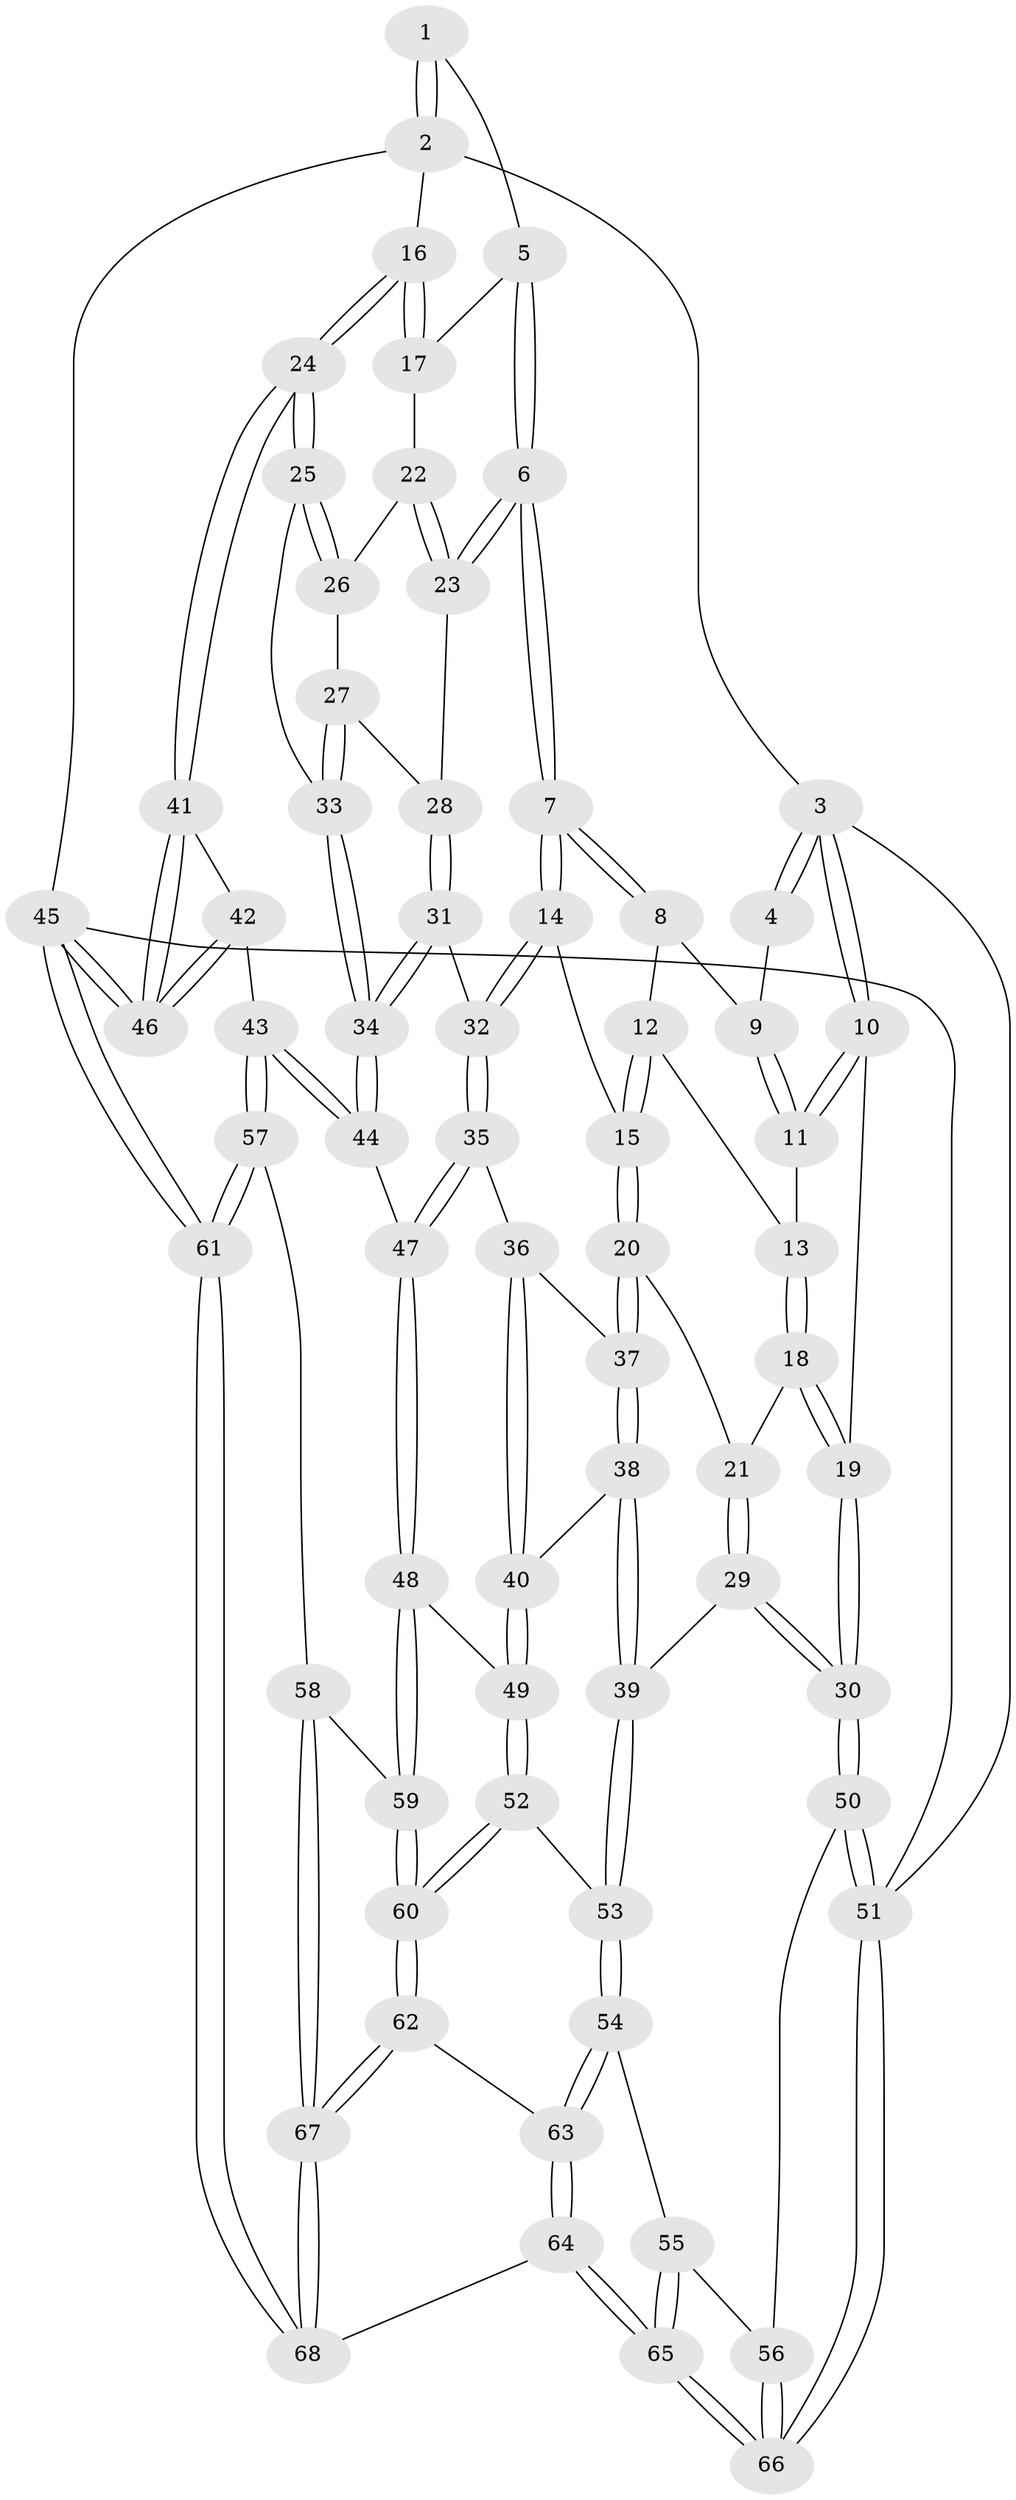 // Generated by graph-tools (version 1.1) at 2025/27/03/09/25 03:27:17]
// undirected, 68 vertices, 167 edges
graph export_dot {
graph [start="1"]
  node [color=gray90,style=filled];
  1 [pos="+0.6536846242153235+0"];
  2 [pos="+1+0"];
  3 [pos="+0+0"];
  4 [pos="+0.29305629479323797+0"];
  5 [pos="+0.6399355646880102+0.07976216669436138"];
  6 [pos="+0.551881138858308+0.2525920457995474"];
  7 [pos="+0.5141977571061426+0.2760791098210209"];
  8 [pos="+0.2802232979444011+0"];
  9 [pos="+0.2800438879383211+0"];
  10 [pos="+0+0.11851956159313637"];
  11 [pos="+0+0.10506947405702152"];
  12 [pos="+0.2099987595013497+0.09642121030963735"];
  13 [pos="+0.1626453399630713+0.14545139171405405"];
  14 [pos="+0.5021724469833875+0.29694561654456125"];
  15 [pos="+0.3758847240015346+0.33984629013221074"];
  16 [pos="+1+0"];
  17 [pos="+0.8883054024435945+0.18312629894862684"];
  18 [pos="+0.1523229841644041+0.20394015624877698"];
  19 [pos="+0+0.3592455213404562"];
  20 [pos="+0.3205873671263681+0.37569653713146417"];
  21 [pos="+0.1936388601281415+0.3209709787104433"];
  22 [pos="+0.83267103666687+0.27407765325146355"];
  23 [pos="+0.764492319914551+0.3076765020643211"];
  24 [pos="+1+0.4561751687611179"];
  25 [pos="+1+0.44029758788331913"];
  26 [pos="+0.8881446757197771+0.3454990163451861"];
  27 [pos="+0.8254660295926957+0.448032422501057"];
  28 [pos="+0.7685315548336383+0.3806565786198841"];
  29 [pos="+0+0.4456063392076802"];
  30 [pos="+0+0.43932479860567636"];
  31 [pos="+0.6854213902818336+0.4815332099026774"];
  32 [pos="+0.5642006764547233+0.45909098075525034"];
  33 [pos="+0.8488545081082518+0.4951274384556989"];
  34 [pos="+0.7932419843535267+0.5843034612353011"];
  35 [pos="+0.5603725755672013+0.4738799425643118"];
  36 [pos="+0.4236366024854943+0.5334750094746624"];
  37 [pos="+0.3014002466257685+0.4423665864005159"];
  38 [pos="+0.24310144780991558+0.5535845766067052"];
  39 [pos="+0.22326298102691897+0.570484269288183"];
  40 [pos="+0.4125542502122297+0.6113994908851916"];
  41 [pos="+1+0.5389160700327569"];
  42 [pos="+0.8500614253551362+0.6770306181700942"];
  43 [pos="+0.8299992813946864+0.6806073940493008"];
  44 [pos="+0.7946147874973049+0.6221018615673244"];
  45 [pos="+1+1"];
  46 [pos="+1+0.9535027801221071"];
  47 [pos="+0.5533745477375605+0.6411286105950119"];
  48 [pos="+0.5325457016310214+0.6729327797706062"];
  49 [pos="+0.4334071509683889+0.6310047318150028"];
  50 [pos="+0+0.6796068183510662"];
  51 [pos="+0+1"];
  52 [pos="+0.29787245440117477+0.7277378853554097"];
  53 [pos="+0.20835002420259452+0.7065626810046711"];
  54 [pos="+0.20465569348121496+0.7109978319720187"];
  55 [pos="+0.16468110305989703+0.7274052165215409"];
  56 [pos="+0.07339979250576725+0.7456194635329608"];
  57 [pos="+0.8095517117936323+0.7664046660370162"];
  58 [pos="+0.6985989576938397+0.8307062308551841"];
  59 [pos="+0.530693408687279+0.7805944914244077"];
  60 [pos="+0.4777920785647468+0.8311111303155451"];
  61 [pos="+1+1"];
  62 [pos="+0.4772224417324663+0.8327092425104426"];
  63 [pos="+0.3040774153051468+1"];
  64 [pos="+0.22950933122902403+1"];
  65 [pos="+0.10061934787476469+1"];
  66 [pos="+0.06947130927328761+1"];
  67 [pos="+0.7200341456930689+1"];
  68 [pos="+0.7309866273812317+1"];
  1 -- 2;
  1 -- 2;
  1 -- 5;
  2 -- 3;
  2 -- 16;
  2 -- 45;
  3 -- 4;
  3 -- 4;
  3 -- 10;
  3 -- 10;
  3 -- 51;
  4 -- 9;
  5 -- 6;
  5 -- 6;
  5 -- 17;
  6 -- 7;
  6 -- 7;
  6 -- 23;
  6 -- 23;
  7 -- 8;
  7 -- 8;
  7 -- 14;
  7 -- 14;
  8 -- 9;
  8 -- 12;
  9 -- 11;
  9 -- 11;
  10 -- 11;
  10 -- 11;
  10 -- 19;
  11 -- 13;
  12 -- 13;
  12 -- 15;
  12 -- 15;
  13 -- 18;
  13 -- 18;
  14 -- 15;
  14 -- 32;
  14 -- 32;
  15 -- 20;
  15 -- 20;
  16 -- 17;
  16 -- 17;
  16 -- 24;
  16 -- 24;
  17 -- 22;
  18 -- 19;
  18 -- 19;
  18 -- 21;
  19 -- 30;
  19 -- 30;
  20 -- 21;
  20 -- 37;
  20 -- 37;
  21 -- 29;
  21 -- 29;
  22 -- 23;
  22 -- 23;
  22 -- 26;
  23 -- 28;
  24 -- 25;
  24 -- 25;
  24 -- 41;
  24 -- 41;
  25 -- 26;
  25 -- 26;
  25 -- 33;
  26 -- 27;
  27 -- 28;
  27 -- 33;
  27 -- 33;
  28 -- 31;
  28 -- 31;
  29 -- 30;
  29 -- 30;
  29 -- 39;
  30 -- 50;
  30 -- 50;
  31 -- 32;
  31 -- 34;
  31 -- 34;
  32 -- 35;
  32 -- 35;
  33 -- 34;
  33 -- 34;
  34 -- 44;
  34 -- 44;
  35 -- 36;
  35 -- 47;
  35 -- 47;
  36 -- 37;
  36 -- 40;
  36 -- 40;
  37 -- 38;
  37 -- 38;
  38 -- 39;
  38 -- 39;
  38 -- 40;
  39 -- 53;
  39 -- 53;
  40 -- 49;
  40 -- 49;
  41 -- 42;
  41 -- 46;
  41 -- 46;
  42 -- 43;
  42 -- 46;
  42 -- 46;
  43 -- 44;
  43 -- 44;
  43 -- 57;
  43 -- 57;
  44 -- 47;
  45 -- 46;
  45 -- 46;
  45 -- 61;
  45 -- 61;
  45 -- 51;
  47 -- 48;
  47 -- 48;
  48 -- 49;
  48 -- 59;
  48 -- 59;
  49 -- 52;
  49 -- 52;
  50 -- 51;
  50 -- 51;
  50 -- 56;
  51 -- 66;
  51 -- 66;
  52 -- 53;
  52 -- 60;
  52 -- 60;
  53 -- 54;
  53 -- 54;
  54 -- 55;
  54 -- 63;
  54 -- 63;
  55 -- 56;
  55 -- 65;
  55 -- 65;
  56 -- 66;
  56 -- 66;
  57 -- 58;
  57 -- 61;
  57 -- 61;
  58 -- 59;
  58 -- 67;
  58 -- 67;
  59 -- 60;
  59 -- 60;
  60 -- 62;
  60 -- 62;
  61 -- 68;
  61 -- 68;
  62 -- 63;
  62 -- 67;
  62 -- 67;
  63 -- 64;
  63 -- 64;
  64 -- 65;
  64 -- 65;
  64 -- 68;
  65 -- 66;
  65 -- 66;
  67 -- 68;
  67 -- 68;
}
